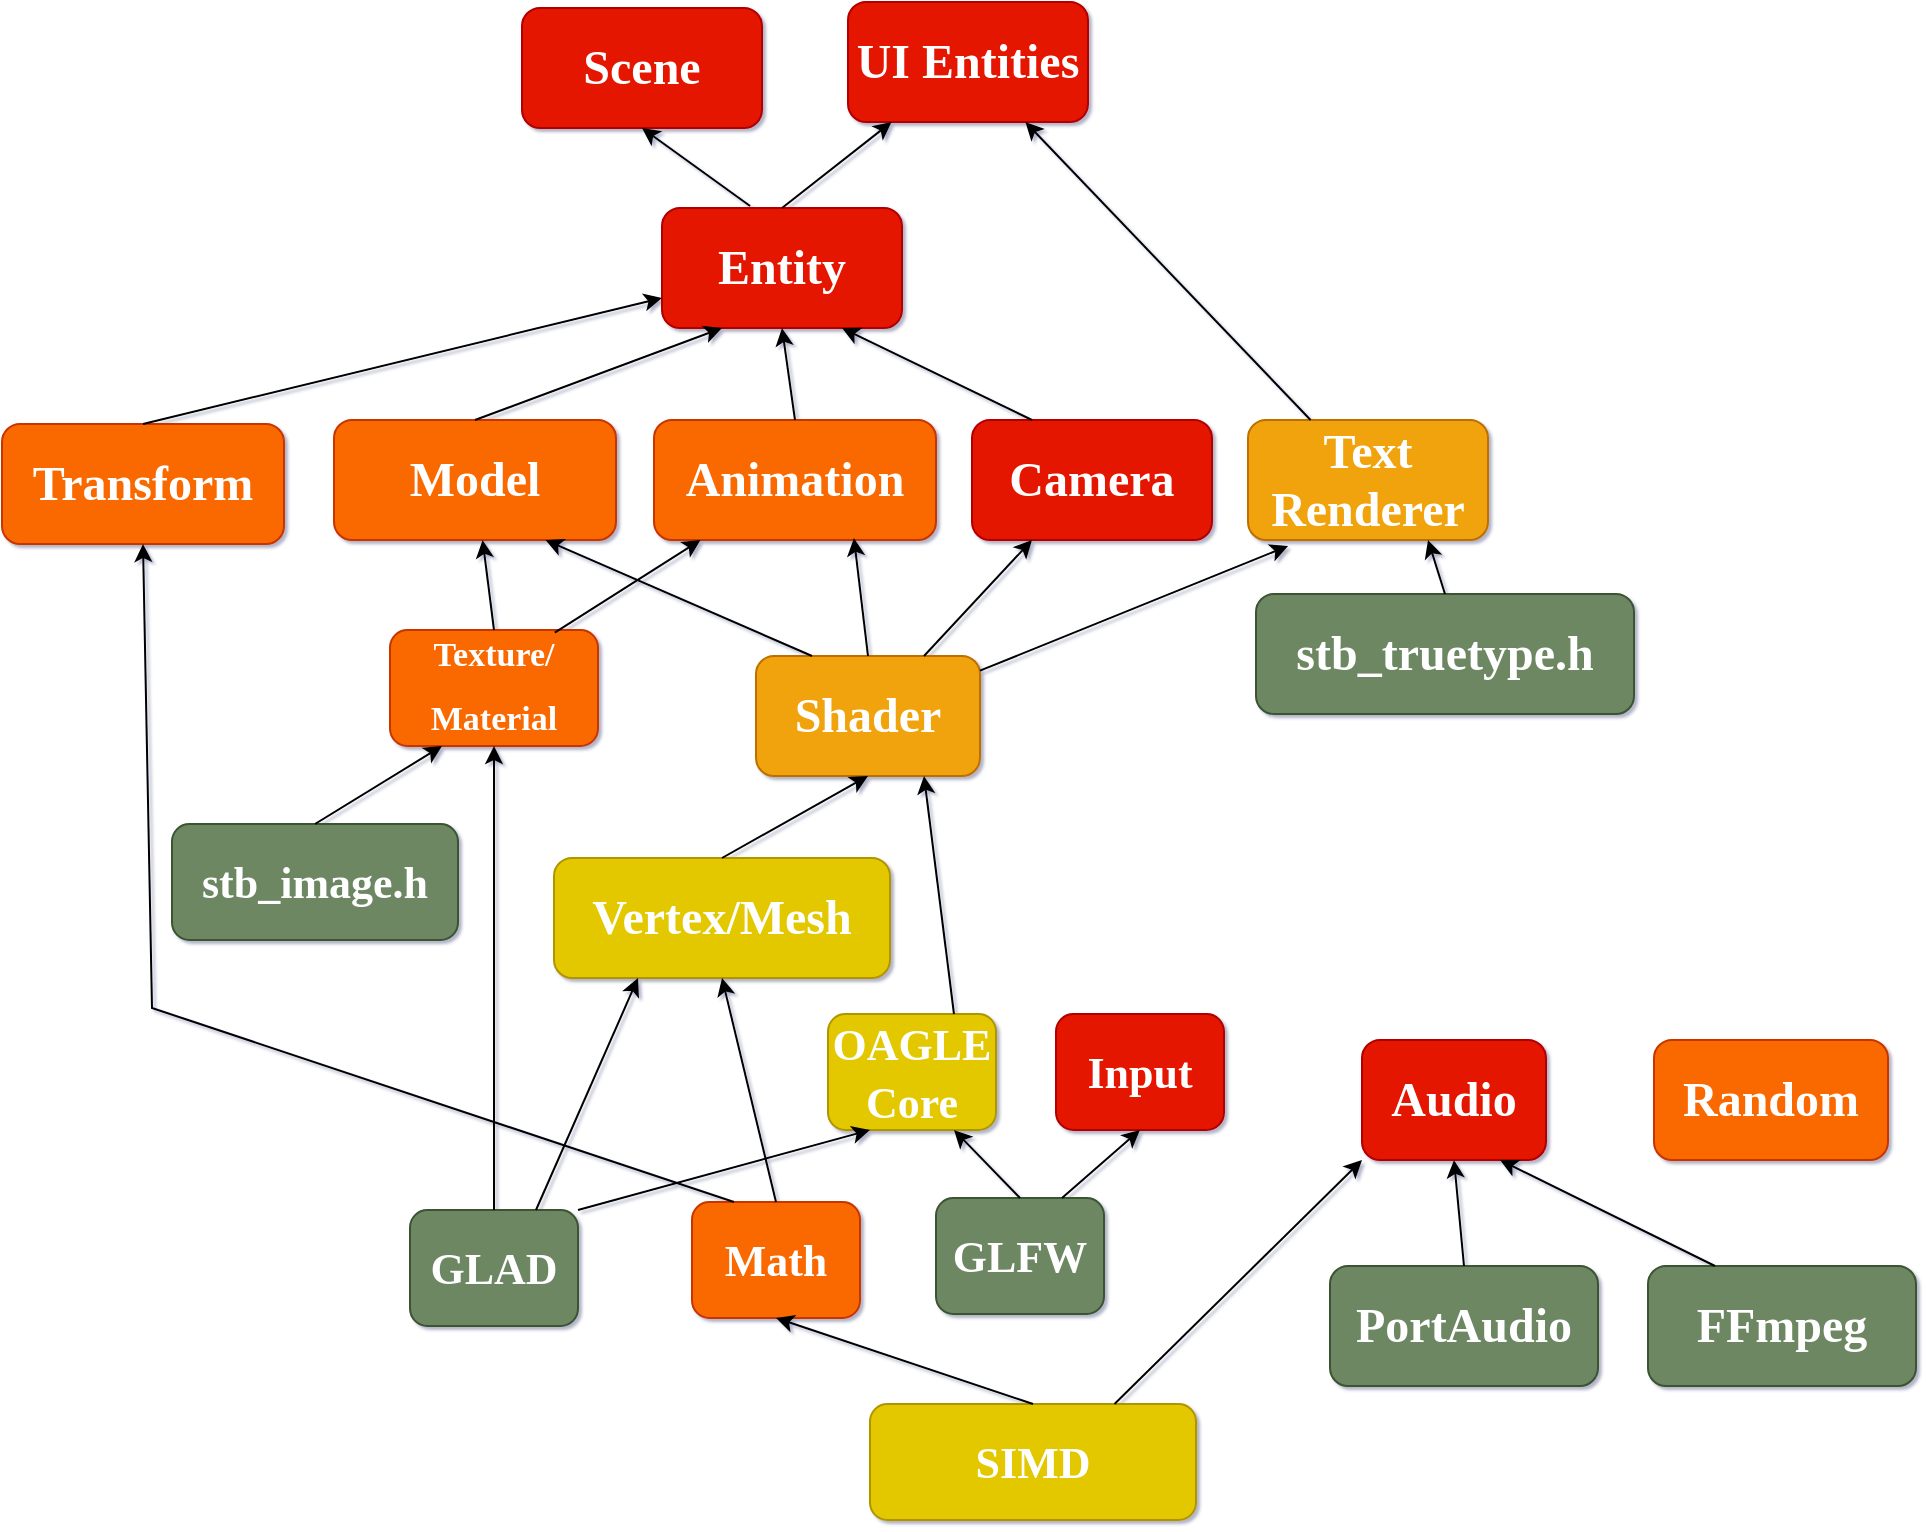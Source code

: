 <mxfile version="16.6.4" type="device"><diagram id="9VdLsPLNuFiTH6jB8qJZ" name="Page-1"><mxGraphModel dx="2073" dy="887" grid="0" gridSize="10" guides="1" tooltips="1" connect="1" arrows="1" fold="1" page="0" pageScale="1" pageWidth="827" pageHeight="1169" math="0" shadow="1"><root><mxCell id="0"/><mxCell id="1" parent="0"/><mxCell id="_cXQA5ow_P4DUe0oEmWK-1" value="&lt;h1&gt;&lt;b&gt;&lt;font color=&quot;#ffffff&quot; face=&quot;Tahoma&quot;&gt;UI Entities&lt;/font&gt;&lt;/b&gt;&lt;/h1&gt;" style="rounded=1;whiteSpace=wrap;html=1;fillColor=#e51400;fontColor=#ffffff;strokeColor=#B20000;" vertex="1" parent="1"><mxGeometry x="175" y="89" width="120" height="60" as="geometry"/></mxCell><mxCell id="_cXQA5ow_P4DUe0oEmWK-2" value="&lt;h1&gt;&lt;font color=&quot;#ffffff&quot; face=&quot;Tahoma&quot;&gt;Entity&lt;/font&gt;&lt;/h1&gt;" style="rounded=1;whiteSpace=wrap;html=1;fillColor=#e51400;fontColor=#ffffff;strokeColor=#B20000;" vertex="1" parent="1"><mxGeometry x="82" y="192" width="120" height="60" as="geometry"/></mxCell><mxCell id="_cXQA5ow_P4DUe0oEmWK-5" value="&lt;h1&gt;&lt;font color=&quot;#ffffff&quot; face=&quot;Tahoma&quot;&gt;Text Renderer&lt;/font&gt;&lt;/h1&gt;" style="rounded=1;whiteSpace=wrap;html=1;fillColor=#f0a30a;fontColor=#000000;strokeColor=#BD7000;" vertex="1" parent="1"><mxGeometry x="375" y="298" width="120" height="60" as="geometry"/></mxCell><mxCell id="_cXQA5ow_P4DUe0oEmWK-9" value="&lt;h1&gt;&lt;font color=&quot;#ffffff&quot; face=&quot;Tahoma&quot;&gt;stb_truetype.h&lt;/font&gt;&lt;/h1&gt;" style="rounded=1;whiteSpace=wrap;html=1;fillColor=#6d8764;fontColor=#ffffff;strokeColor=#3A5431;" vertex="1" parent="1"><mxGeometry x="379" y="385" width="189" height="60" as="geometry"/></mxCell><mxCell id="_cXQA5ow_P4DUe0oEmWK-13" value="&lt;h1&gt;&lt;font color=&quot;#ffffff&quot; face=&quot;Tahoma&quot;&gt;Shader&lt;/font&gt;&lt;/h1&gt;" style="rounded=1;whiteSpace=wrap;html=1;fillColor=#f0a30a;fontColor=#000000;strokeColor=#BD7000;" vertex="1" parent="1"><mxGeometry x="129" y="416" width="112" height="60" as="geometry"/></mxCell><mxCell id="_cXQA5ow_P4DUe0oEmWK-15" value="&lt;h1&gt;&lt;font color=&quot;#ffffff&quot; face=&quot;Tahoma&quot;&gt;Vertex/Mesh&lt;/font&gt;&lt;/h1&gt;" style="rounded=1;whiteSpace=wrap;html=1;fillColor=#e3c800;fontColor=#000000;strokeColor=#B09500;" vertex="1" parent="1"><mxGeometry x="28" y="517" width="168" height="60" as="geometry"/></mxCell><mxCell id="_cXQA5ow_P4DUe0oEmWK-17" value="" style="endArrow=classic;html=1;rounded=0;fontFamily=Tahoma;fontColor=#FFFFFF;exitX=0.5;exitY=0;exitDx=0;exitDy=0;" edge="1" parent="1" source="_cXQA5ow_P4DUe0oEmWK-2" target="_cXQA5ow_P4DUe0oEmWK-1"><mxGeometry width="50" height="50" relative="1" as="geometry"><mxPoint x="427" y="240" as="sourcePoint"/><mxPoint x="477" y="190" as="targetPoint"/></mxGeometry></mxCell><mxCell id="_cXQA5ow_P4DUe0oEmWK-22" value="" style="endArrow=classic;html=1;rounded=0;fontFamily=Tahoma;fontColor=#FFFFFF;" edge="1" parent="1" source="_cXQA5ow_P4DUe0oEmWK-5" target="_cXQA5ow_P4DUe0oEmWK-1"><mxGeometry width="50" height="50" relative="1" as="geometry"><mxPoint x="427" y="240" as="sourcePoint"/><mxPoint x="477" y="190" as="targetPoint"/></mxGeometry></mxCell><mxCell id="_cXQA5ow_P4DUe0oEmWK-23" value="" style="endArrow=classic;html=1;rounded=0;fontFamily=Tahoma;fontColor=#FFFFFF;exitX=0.5;exitY=0;exitDx=0;exitDy=0;entryX=0.75;entryY=1;entryDx=0;entryDy=0;fillColor=#e3c800;strokeColor=#000000;" edge="1" parent="1" source="_cXQA5ow_P4DUe0oEmWK-9" target="_cXQA5ow_P4DUe0oEmWK-5"><mxGeometry width="50" height="50" relative="1" as="geometry"><mxPoint x="497" y="356" as="sourcePoint"/><mxPoint x="521" y="303" as="targetPoint"/></mxGeometry></mxCell><mxCell id="_cXQA5ow_P4DUe0oEmWK-25" value="" style="endArrow=classic;html=1;rounded=0;fontFamily=Tahoma;fontColor=#FFFFFF;entryX=0.167;entryY=1.05;entryDx=0;entryDy=0;entryPerimeter=0;fillColor=#e3c800;strokeColor=#000000;" edge="1" parent="1" source="_cXQA5ow_P4DUe0oEmWK-13" target="_cXQA5ow_P4DUe0oEmWK-5"><mxGeometry width="50" height="50" relative="1" as="geometry"><mxPoint x="674" y="324" as="sourcePoint"/><mxPoint x="724" y="274" as="targetPoint"/></mxGeometry></mxCell><mxCell id="_cXQA5ow_P4DUe0oEmWK-26" value="&lt;h1&gt;&lt;font color=&quot;#ffffff&quot; face=&quot;Tahoma&quot;&gt;Animation&lt;/font&gt;&lt;/h1&gt;" style="rounded=1;whiteSpace=wrap;html=1;fillColor=#fa6800;fontColor=#000000;strokeColor=#C73500;" vertex="1" parent="1"><mxGeometry x="78" y="298" width="141" height="60" as="geometry"/></mxCell><mxCell id="_cXQA5ow_P4DUe0oEmWK-27" value="" style="endArrow=classic;html=1;rounded=0;fontFamily=Tahoma;fontColor=#FFFFFF;exitX=0.5;exitY=0;exitDx=0;exitDy=0;entryX=0.709;entryY=0.983;entryDx=0;entryDy=0;entryPerimeter=0;fillColor=#e3c800;strokeColor=#000000;" edge="1" parent="1" source="_cXQA5ow_P4DUe0oEmWK-13" target="_cXQA5ow_P4DUe0oEmWK-26"><mxGeometry width="50" height="50" relative="1" as="geometry"><mxPoint x="152" y="491" as="sourcePoint"/><mxPoint x="202" y="441" as="targetPoint"/></mxGeometry></mxCell><mxCell id="_cXQA5ow_P4DUe0oEmWK-28" value="&lt;h1&gt;&lt;font color=&quot;#ffffff&quot; face=&quot;Tahoma&quot;&gt;Model&lt;/font&gt;&lt;/h1&gt;" style="rounded=1;whiteSpace=wrap;html=1;fillColor=#fa6800;fontColor=#000000;strokeColor=#C73500;" vertex="1" parent="1"><mxGeometry x="-82" y="298" width="141" height="60" as="geometry"/></mxCell><mxCell id="_cXQA5ow_P4DUe0oEmWK-30" value="" style="endArrow=classic;html=1;rounded=0;fontFamily=Tahoma;fontColor=#FFFFFF;exitX=0.25;exitY=0;exitDx=0;exitDy=0;entryX=0.75;entryY=1;entryDx=0;entryDy=0;fillColor=#e3c800;strokeColor=#000000;" edge="1" parent="1" source="_cXQA5ow_P4DUe0oEmWK-13" target="_cXQA5ow_P4DUe0oEmWK-28"><mxGeometry width="50" height="50" relative="1" as="geometry"><mxPoint x="62" y="492" as="sourcePoint"/><mxPoint x="112" y="442" as="targetPoint"/></mxGeometry></mxCell><mxCell id="_cXQA5ow_P4DUe0oEmWK-31" value="" style="endArrow=classic;html=1;rounded=0;fontFamily=Tahoma;fontColor=#FFFFFF;exitX=0.5;exitY=0;exitDx=0;exitDy=0;entryX=0.25;entryY=1;entryDx=0;entryDy=0;" edge="1" parent="1" source="_cXQA5ow_P4DUe0oEmWK-28" target="_cXQA5ow_P4DUe0oEmWK-2"><mxGeometry width="50" height="50" relative="1" as="geometry"><mxPoint x="47" y="278" as="sourcePoint"/><mxPoint x="97" y="228" as="targetPoint"/></mxGeometry></mxCell><mxCell id="_cXQA5ow_P4DUe0oEmWK-32" value="" style="endArrow=classic;html=1;rounded=0;fontFamily=Tahoma;fontColor=#FFFFFF;exitX=0.5;exitY=0;exitDx=0;exitDy=0;entryX=0.5;entryY=1;entryDx=0;entryDy=0;" edge="1" parent="1" source="_cXQA5ow_P4DUe0oEmWK-26" target="_cXQA5ow_P4DUe0oEmWK-2"><mxGeometry width="50" height="50" relative="1" as="geometry"><mxPoint x="372" y="321" as="sourcePoint"/><mxPoint x="422" y="271" as="targetPoint"/></mxGeometry></mxCell><mxCell id="_cXQA5ow_P4DUe0oEmWK-33" value="" style="endArrow=classic;html=1;rounded=0;fontFamily=Tahoma;fontColor=#FFFFFF;exitX=0.5;exitY=0;exitDx=0;exitDy=0;entryX=0.5;entryY=1;entryDx=0;entryDy=0;fillColor=#e3c800;strokeColor=#000000;" edge="1" parent="1" source="_cXQA5ow_P4DUe0oEmWK-15" target="_cXQA5ow_P4DUe0oEmWK-13"><mxGeometry width="50" height="50" relative="1" as="geometry"><mxPoint x="32" y="574" as="sourcePoint"/><mxPoint x="82" y="524" as="targetPoint"/></mxGeometry></mxCell><mxCell id="_cXQA5ow_P4DUe0oEmWK-34" value="&lt;p style=&quot;line-height: 1&quot;&gt;&lt;/p&gt;&lt;h1 style=&quot;font-size: 17px&quot;&gt;&lt;font color=&quot;#ffffff&quot; face=&quot;Tahoma&quot; style=&quot;font-size: 17px&quot;&gt;Texture/&lt;/font&gt;&lt;/h1&gt;&lt;h1 style=&quot;font-size: 17px&quot;&gt;&lt;font color=&quot;#ffffff&quot; face=&quot;Tahoma&quot; style=&quot;font-size: 17px&quot;&gt;Material&lt;/font&gt;&lt;/h1&gt;&lt;p&gt;&lt;/p&gt;" style="rounded=1;whiteSpace=wrap;html=1;fillColor=#fa6800;fontColor=#000000;strokeColor=#C73500;" vertex="1" parent="1"><mxGeometry x="-54" y="403" width="104" height="58" as="geometry"/></mxCell><mxCell id="_cXQA5ow_P4DUe0oEmWK-35" value="" style="endArrow=classic;html=1;rounded=0;fontFamily=Tahoma;fontColor=#FFFFFF;exitX=0.5;exitY=0;exitDx=0;exitDy=0;fillColor=#e3c800;strokeColor=#000000;" edge="1" parent="1" source="_cXQA5ow_P4DUe0oEmWK-34" target="_cXQA5ow_P4DUe0oEmWK-28"><mxGeometry width="50" height="50" relative="1" as="geometry"><mxPoint y="465" as="sourcePoint"/><mxPoint x="50" y="415" as="targetPoint"/></mxGeometry></mxCell><mxCell id="_cXQA5ow_P4DUe0oEmWK-36" value="" style="endArrow=classic;html=1;rounded=0;fontFamily=Tahoma;fontColor=#FFFFFF;exitX=0.792;exitY=0.022;exitDx=0;exitDy=0;exitPerimeter=0;fillColor=#e3c800;strokeColor=#000000;" edge="1" parent="1" source="_cXQA5ow_P4DUe0oEmWK-34" target="_cXQA5ow_P4DUe0oEmWK-26"><mxGeometry width="50" height="50" relative="1" as="geometry"><mxPoint x="124" y="518" as="sourcePoint"/><mxPoint x="174" y="468" as="targetPoint"/></mxGeometry></mxCell><mxCell id="_cXQA5ow_P4DUe0oEmWK-37" value="&lt;p style=&quot;line-height: 1&quot;&gt;&lt;/p&gt;&lt;h1&gt;&lt;font color=&quot;#ffffff&quot; face=&quot;Tahoma&quot; style=&quot;font-size: 22px&quot;&gt;stb_image.h&lt;/font&gt;&lt;/h1&gt;&lt;p&gt;&lt;/p&gt;" style="rounded=1;whiteSpace=wrap;html=1;fillColor=#6d8764;fontColor=#ffffff;strokeColor=#3A5431;" vertex="1" parent="1"><mxGeometry x="-163" y="500" width="143" height="58" as="geometry"/></mxCell><mxCell id="_cXQA5ow_P4DUe0oEmWK-38" value="" style="endArrow=classic;html=1;rounded=0;fontFamily=Tahoma;fontSize=22;fontColor=#FFFFFF;exitX=0.5;exitY=0;exitDx=0;exitDy=0;entryX=0.25;entryY=1;entryDx=0;entryDy=0;fillColor=#e3c800;strokeColor=#000000;" edge="1" parent="1" source="_cXQA5ow_P4DUe0oEmWK-37" target="_cXQA5ow_P4DUe0oEmWK-34"><mxGeometry width="50" height="50" relative="1" as="geometry"><mxPoint x="-170" y="505" as="sourcePoint"/><mxPoint x="-120" y="455" as="targetPoint"/></mxGeometry></mxCell><mxCell id="_cXQA5ow_P4DUe0oEmWK-39" value="&lt;p style=&quot;line-height: 1&quot;&gt;&lt;/p&gt;&lt;h1&gt;&lt;font color=&quot;#ffffff&quot; face=&quot;Tahoma&quot; style=&quot;font-size: 22px&quot;&gt;GLAD&lt;/font&gt;&lt;/h1&gt;&lt;p&gt;&lt;/p&gt;" style="rounded=1;whiteSpace=wrap;html=1;fillColor=#6d8764;fontColor=#ffffff;strokeColor=#3A5431;" vertex="1" parent="1"><mxGeometry x="-44" y="693" width="84" height="58" as="geometry"/></mxCell><mxCell id="_cXQA5ow_P4DUe0oEmWK-40" value="" style="endArrow=classic;html=1;rounded=0;fontFamily=Tahoma;fontSize=22;fontColor=#FFFFFF;exitX=0.5;exitY=0;exitDx=0;exitDy=0;fillColor=#e3c800;strokeColor=#000000;" edge="1" parent="1" source="_cXQA5ow_P4DUe0oEmWK-39" target="_cXQA5ow_P4DUe0oEmWK-34"><mxGeometry width="50" height="50" relative="1" as="geometry"><mxPoint x="29" y="581" as="sourcePoint"/><mxPoint x="79" y="531" as="targetPoint"/></mxGeometry></mxCell><mxCell id="_cXQA5ow_P4DUe0oEmWK-41" value="" style="endArrow=classic;html=1;rounded=0;fontFamily=Tahoma;fontSize=22;fontColor=#FFFFFF;exitX=0.75;exitY=0;exitDx=0;exitDy=0;entryX=0.25;entryY=1;entryDx=0;entryDy=0;fillColor=#e3c800;strokeColor=#000000;" edge="1" parent="1" source="_cXQA5ow_P4DUe0oEmWK-39" target="_cXQA5ow_P4DUe0oEmWK-15"><mxGeometry width="50" height="50" relative="1" as="geometry"><mxPoint x="33" y="608" as="sourcePoint"/><mxPoint x="83" y="558" as="targetPoint"/></mxGeometry></mxCell><mxCell id="_cXQA5ow_P4DUe0oEmWK-42" value="&lt;p style=&quot;line-height: 1&quot;&gt;&lt;/p&gt;&lt;h1&gt;&lt;font color=&quot;#ffffff&quot; face=&quot;Tahoma&quot; style=&quot;font-size: 22px&quot;&gt;GLFW&lt;/font&gt;&lt;/h1&gt;&lt;p&gt;&lt;/p&gt;" style="rounded=1;whiteSpace=wrap;html=1;fillColor=#6d8764;fontColor=#ffffff;strokeColor=#3A5431;" vertex="1" parent="1"><mxGeometry x="219" y="687" width="84" height="58" as="geometry"/></mxCell><mxCell id="_cXQA5ow_P4DUe0oEmWK-43" value="&lt;p style=&quot;line-height: 1&quot;&gt;&lt;/p&gt;&lt;h1&gt;&lt;font color=&quot;#ffffff&quot; face=&quot;Tahoma&quot; style=&quot;font-size: 22px&quot;&gt;Input&lt;/font&gt;&lt;/h1&gt;&lt;p&gt;&lt;/p&gt;" style="rounded=1;whiteSpace=wrap;html=1;fillColor=#e51400;fontColor=#ffffff;strokeColor=#B20000;" vertex="1" parent="1"><mxGeometry x="279" y="595" width="84" height="58" as="geometry"/></mxCell><mxCell id="_cXQA5ow_P4DUe0oEmWK-44" value="" style="endArrow=classic;html=1;rounded=0;fontFamily=Tahoma;fontSize=22;fontColor=#FFFFFF;exitX=0.75;exitY=0;exitDx=0;exitDy=0;entryX=0.5;entryY=1;entryDx=0;entryDy=0;fillColor=#e3c800;strokeColor=#000000;" edge="1" parent="1" source="_cXQA5ow_P4DUe0oEmWK-42" target="_cXQA5ow_P4DUe0oEmWK-43"><mxGeometry width="50" height="50" relative="1" as="geometry"><mxPoint x="416" y="628" as="sourcePoint"/><mxPoint x="466" y="578" as="targetPoint"/></mxGeometry></mxCell><mxCell id="_cXQA5ow_P4DUe0oEmWK-45" value="&lt;p style=&quot;line-height: 1&quot;&gt;&lt;/p&gt;&lt;h1&gt;&lt;font color=&quot;#ffffff&quot; face=&quot;Tahoma&quot; style=&quot;font-size: 22px&quot;&gt;OAGLE Core&lt;/font&gt;&lt;/h1&gt;&lt;p&gt;&lt;/p&gt;" style="rounded=1;whiteSpace=wrap;html=1;fillColor=#e3c800;fontColor=#000000;strokeColor=#B09500;" vertex="1" parent="1"><mxGeometry x="165" y="595" width="84" height="58" as="geometry"/></mxCell><mxCell id="_cXQA5ow_P4DUe0oEmWK-46" value="" style="endArrow=classic;html=1;rounded=0;fontFamily=Tahoma;fontSize=22;fontColor=#FFFFFF;exitX=0.5;exitY=0;exitDx=0;exitDy=0;entryX=0.75;entryY=1;entryDx=0;entryDy=0;fillColor=#e3c800;strokeColor=#000000;" edge="1" parent="1" source="_cXQA5ow_P4DUe0oEmWK-42" target="_cXQA5ow_P4DUe0oEmWK-45"><mxGeometry width="50" height="50" relative="1" as="geometry"><mxPoint x="367" y="680" as="sourcePoint"/><mxPoint x="417" y="630" as="targetPoint"/></mxGeometry></mxCell><mxCell id="_cXQA5ow_P4DUe0oEmWK-47" value="" style="endArrow=classic;html=1;rounded=0;fontFamily=Tahoma;fontSize=22;fontColor=#FFFFFF;exitX=1;exitY=0;exitDx=0;exitDy=0;entryX=0.25;entryY=1;entryDx=0;entryDy=0;fillColor=#e3c800;strokeColor=#000000;" edge="1" parent="1" source="_cXQA5ow_P4DUe0oEmWK-39" target="_cXQA5ow_P4DUe0oEmWK-45"><mxGeometry width="50" height="50" relative="1" as="geometry"><mxPoint x="107" y="714" as="sourcePoint"/><mxPoint x="157" y="664" as="targetPoint"/></mxGeometry></mxCell><mxCell id="_cXQA5ow_P4DUe0oEmWK-48" value="" style="endArrow=classic;html=1;rounded=0;fontFamily=Tahoma;fontSize=22;fontColor=#FFFFFF;exitX=0.75;exitY=0;exitDx=0;exitDy=0;entryX=0.75;entryY=1;entryDx=0;entryDy=0;fillColor=#e3c800;strokeColor=#000000;" edge="1" parent="1" source="_cXQA5ow_P4DUe0oEmWK-45" target="_cXQA5ow_P4DUe0oEmWK-13"><mxGeometry width="50" height="50" relative="1" as="geometry"><mxPoint x="239" y="572" as="sourcePoint"/><mxPoint x="289" y="522" as="targetPoint"/></mxGeometry></mxCell><mxCell id="_cXQA5ow_P4DUe0oEmWK-50" value="&lt;h1&gt;&lt;font color=&quot;#ffffff&quot; face=&quot;Tahoma&quot;&gt;Audio&lt;/font&gt;&lt;/h1&gt;" style="rounded=1;whiteSpace=wrap;html=1;fillColor=#e51400;fontColor=#ffffff;strokeColor=#B20000;" vertex="1" parent="1"><mxGeometry x="432" y="608" width="92" height="60" as="geometry"/></mxCell><mxCell id="_cXQA5ow_P4DUe0oEmWK-52" value="&lt;h1&gt;&lt;font color=&quot;#ffffff&quot; face=&quot;Tahoma&quot;&gt;PortAudio&lt;/font&gt;&lt;/h1&gt;" style="rounded=1;whiteSpace=wrap;html=1;fillColor=#6d8764;fontColor=#ffffff;strokeColor=#3A5431;" vertex="1" parent="1"><mxGeometry x="416" y="721" width="134" height="60" as="geometry"/></mxCell><mxCell id="_cXQA5ow_P4DUe0oEmWK-53" value="&lt;h1&gt;&lt;font color=&quot;#ffffff&quot; face=&quot;Tahoma&quot;&gt;FFmpeg&lt;/font&gt;&lt;/h1&gt;" style="rounded=1;whiteSpace=wrap;html=1;fillColor=#6d8764;fontColor=#ffffff;strokeColor=#3A5431;" vertex="1" parent="1"><mxGeometry x="575" y="721" width="134" height="60" as="geometry"/></mxCell><mxCell id="_cXQA5ow_P4DUe0oEmWK-54" value="" style="endArrow=classic;html=1;rounded=0;fontFamily=Tahoma;fontSize=22;fontColor=#FFFFFF;exitX=0.5;exitY=0;exitDx=0;exitDy=0;entryX=0.5;entryY=1;entryDx=0;entryDy=0;fillColor=#e3c800;strokeColor=#000000;" edge="1" parent="1" source="_cXQA5ow_P4DUe0oEmWK-52" target="_cXQA5ow_P4DUe0oEmWK-50"><mxGeometry width="50" height="50" relative="1" as="geometry"><mxPoint x="341" y="858" as="sourcePoint"/><mxPoint x="391" y="808" as="targetPoint"/></mxGeometry></mxCell><mxCell id="_cXQA5ow_P4DUe0oEmWK-55" value="" style="endArrow=classic;html=1;rounded=0;fontFamily=Tahoma;fontSize=22;fontColor=#FFFFFF;exitX=0.25;exitY=0;exitDx=0;exitDy=0;entryX=0.75;entryY=1;entryDx=0;entryDy=0;fillColor=#e3c800;strokeColor=#000000;" edge="1" parent="1" source="_cXQA5ow_P4DUe0oEmWK-53" target="_cXQA5ow_P4DUe0oEmWK-50"><mxGeometry width="50" height="50" relative="1" as="geometry"><mxPoint x="488" y="860" as="sourcePoint"/><mxPoint x="538" y="818" as="targetPoint"/></mxGeometry></mxCell><mxCell id="_cXQA5ow_P4DUe0oEmWK-56" value="&lt;p style=&quot;line-height: 1&quot;&gt;&lt;/p&gt;&lt;h1&gt;&lt;font color=&quot;#ffffff&quot; face=&quot;Tahoma&quot; style=&quot;font-size: 22px&quot;&gt;Math&lt;/font&gt;&lt;/h1&gt;&lt;p&gt;&lt;/p&gt;" style="rounded=1;whiteSpace=wrap;html=1;fillColor=#fa6800;fontColor=#000000;strokeColor=#C73500;" vertex="1" parent="1"><mxGeometry x="97" y="689" width="84" height="58" as="geometry"/></mxCell><mxCell id="_cXQA5ow_P4DUe0oEmWK-58" value="" style="endArrow=classic;html=1;rounded=0;fontFamily=Tahoma;fontSize=22;fontColor=#FFFFFF;exitX=0.5;exitY=0;exitDx=0;exitDy=0;entryX=0.5;entryY=1;entryDx=0;entryDy=0;fillColor=#e3c800;strokeColor=#000000;" edge="1" parent="1" source="_cXQA5ow_P4DUe0oEmWK-56" target="_cXQA5ow_P4DUe0oEmWK-15"><mxGeometry width="50" height="50" relative="1" as="geometry"><mxPoint x="281" y="568" as="sourcePoint"/><mxPoint x="331" y="518" as="targetPoint"/></mxGeometry></mxCell><mxCell id="_cXQA5ow_P4DUe0oEmWK-59" value="&lt;p style=&quot;line-height: 1&quot;&gt;&lt;/p&gt;&lt;h1&gt;&lt;font color=&quot;#ffffff&quot; face=&quot;Tahoma&quot; style=&quot;font-size: 22px&quot;&gt;SIMD&lt;/font&gt;&lt;/h1&gt;&lt;p&gt;&lt;/p&gt;" style="rounded=1;whiteSpace=wrap;html=1;fillColor=#e3c800;fontColor=#000000;strokeColor=#B09500;" vertex="1" parent="1"><mxGeometry x="186" y="790" width="163" height="58" as="geometry"/></mxCell><mxCell id="_cXQA5ow_P4DUe0oEmWK-60" value="" style="endArrow=classic;html=1;rounded=0;fontFamily=Tahoma;fontSize=22;fontColor=#FFFFFF;exitX=0.5;exitY=0;exitDx=0;exitDy=0;entryX=0.5;entryY=1;entryDx=0;entryDy=0;fillColor=#e3c800;strokeColor=#000000;" edge="1" parent="1" source="_cXQA5ow_P4DUe0oEmWK-59" target="_cXQA5ow_P4DUe0oEmWK-56"><mxGeometry width="50" height="50" relative="1" as="geometry"><mxPoint x="279" y="863" as="sourcePoint"/><mxPoint x="329" y="813" as="targetPoint"/></mxGeometry></mxCell><mxCell id="_cXQA5ow_P4DUe0oEmWK-61" value="" style="endArrow=classic;html=1;rounded=0;fontFamily=Tahoma;fontSize=22;fontColor=#FFFFFF;exitX=0.75;exitY=0;exitDx=0;exitDy=0;entryX=0;entryY=1;entryDx=0;entryDy=0;fillColor=#e3c800;strokeColor=#000000;" edge="1" parent="1" source="_cXQA5ow_P4DUe0oEmWK-59" target="_cXQA5ow_P4DUe0oEmWK-50"><mxGeometry width="50" height="50" relative="1" as="geometry"><mxPoint x="439" y="821" as="sourcePoint"/><mxPoint x="489" y="771" as="targetPoint"/></mxGeometry></mxCell><mxCell id="_cXQA5ow_P4DUe0oEmWK-64" value="&lt;h1&gt;&lt;font color=&quot;#ffffff&quot; face=&quot;Tahoma&quot;&gt;Scene&lt;/font&gt;&lt;/h1&gt;" style="rounded=1;whiteSpace=wrap;html=1;fillColor=#e51400;fontColor=#ffffff;strokeColor=#B20000;" vertex="1" parent="1"><mxGeometry x="12" y="92" width="120" height="60" as="geometry"/></mxCell><mxCell id="_cXQA5ow_P4DUe0oEmWK-65" value="" style="endArrow=classic;html=1;rounded=0;fontFamily=Tahoma;fontSize=22;fontColor=#FFFFFF;exitX=0.367;exitY=-0.017;exitDx=0;exitDy=0;exitPerimeter=0;entryX=0.5;entryY=1;entryDx=0;entryDy=0;" edge="1" parent="1" source="_cXQA5ow_P4DUe0oEmWK-2" target="_cXQA5ow_P4DUe0oEmWK-64"><mxGeometry width="50" height="50" relative="1" as="geometry"><mxPoint x="-95" y="241" as="sourcePoint"/><mxPoint x="-45" y="191" as="targetPoint"/></mxGeometry></mxCell><mxCell id="_cXQA5ow_P4DUe0oEmWK-66" value="&lt;h1&gt;&lt;font color=&quot;#ffffff&quot; face=&quot;Tahoma&quot;&gt;Transform&lt;/font&gt;&lt;/h1&gt;" style="rounded=1;whiteSpace=wrap;html=1;fillColor=#fa6800;fontColor=#000000;strokeColor=#C73500;" vertex="1" parent="1"><mxGeometry x="-248" y="300" width="141" height="60" as="geometry"/></mxCell><mxCell id="_cXQA5ow_P4DUe0oEmWK-67" value="" style="endArrow=classic;html=1;rounded=0;fontFamily=Tahoma;fontSize=22;fontColor=#FFFFFF;strokeColor=#000000;entryX=0.5;entryY=1;entryDx=0;entryDy=0;exitX=0.25;exitY=0;exitDx=0;exitDy=0;" edge="1" parent="1" source="_cXQA5ow_P4DUe0oEmWK-56" target="_cXQA5ow_P4DUe0oEmWK-66"><mxGeometry width="50" height="50" relative="1" as="geometry"><mxPoint x="-400" y="547" as="sourcePoint"/><mxPoint x="-350" y="497" as="targetPoint"/><Array as="points"><mxPoint x="-173" y="592"/></Array></mxGeometry></mxCell><mxCell id="_cXQA5ow_P4DUe0oEmWK-69" value="&lt;h1&gt;&lt;font color=&quot;#ffffff&quot; face=&quot;Tahoma&quot;&gt;Random&lt;/font&gt;&lt;/h1&gt;" style="rounded=1;whiteSpace=wrap;html=1;fillColor=#fa6800;fontColor=#000000;strokeColor=#C73500;" vertex="1" parent="1"><mxGeometry x="578" y="608" width="117" height="60" as="geometry"/></mxCell><mxCell id="_cXQA5ow_P4DUe0oEmWK-70" value="" style="endArrow=classic;html=1;rounded=0;fontFamily=Tahoma;fontSize=22;fontColor=#FFFFFF;strokeColor=#000000;exitX=0.5;exitY=0;exitDx=0;exitDy=0;entryX=0;entryY=0.75;entryDx=0;entryDy=0;" edge="1" parent="1" source="_cXQA5ow_P4DUe0oEmWK-66" target="_cXQA5ow_P4DUe0oEmWK-2"><mxGeometry width="50" height="50" relative="1" as="geometry"><mxPoint x="-112" y="246" as="sourcePoint"/><mxPoint x="-62" y="196" as="targetPoint"/></mxGeometry></mxCell><mxCell id="_cXQA5ow_P4DUe0oEmWK-71" value="&lt;h1&gt;&lt;font color=&quot;#ffffff&quot; face=&quot;Tahoma&quot;&gt;Camera&lt;/font&gt;&lt;/h1&gt;" style="rounded=1;whiteSpace=wrap;html=1;fillColor=#e51400;fontColor=#ffffff;strokeColor=#B20000;" vertex="1" parent="1"><mxGeometry x="237" y="298" width="120" height="60" as="geometry"/></mxCell><mxCell id="_cXQA5ow_P4DUe0oEmWK-72" value="" style="endArrow=classic;html=1;rounded=0;fontFamily=Tahoma;fontSize=22;fontColor=#FFFFFF;strokeColor=#000000;exitX=0.75;exitY=0;exitDx=0;exitDy=0;entryX=0.25;entryY=1;entryDx=0;entryDy=0;" edge="1" parent="1" source="_cXQA5ow_P4DUe0oEmWK-13" target="_cXQA5ow_P4DUe0oEmWK-71"><mxGeometry width="50" height="50" relative="1" as="geometry"><mxPoint x="201" y="416" as="sourcePoint"/><mxPoint x="251" y="366" as="targetPoint"/></mxGeometry></mxCell><mxCell id="_cXQA5ow_P4DUe0oEmWK-73" value="" style="endArrow=classic;html=1;rounded=0;fontFamily=Tahoma;fontSize=22;fontColor=#FFFFFF;strokeColor=#000000;exitX=0.25;exitY=0;exitDx=0;exitDy=0;entryX=0.75;entryY=1;entryDx=0;entryDy=0;" edge="1" parent="1" source="_cXQA5ow_P4DUe0oEmWK-71" target="_cXQA5ow_P4DUe0oEmWK-2"><mxGeometry width="50" height="50" relative="1" as="geometry"><mxPoint x="257" y="270" as="sourcePoint"/><mxPoint x="307" y="220" as="targetPoint"/></mxGeometry></mxCell></root></mxGraphModel></diagram></mxfile>